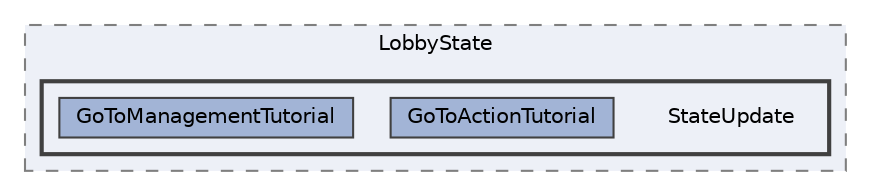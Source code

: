 digraph "201_Lobby_Common/Manager/LobbyState/StateUpdate"
{
 // LATEX_PDF_SIZE
  bgcolor="transparent";
  edge [fontname=Helvetica,fontsize=10,labelfontname=Helvetica,labelfontsize=10];
  node [fontname=Helvetica,fontsize=10,shape=box,height=0.2,width=0.4];
  compound=true
  subgraph clusterdir_41bb19d042ab0e220090b3db8cf5865f {
    graph [ bgcolor="#edf0f7", pencolor="grey50", label="LobbyState", fontname=Helvetica,fontsize=10 style="filled,dashed", URL="dir_41bb19d042ab0e220090b3db8cf5865f.html",tooltip=""]
  subgraph clusterdir_df26305ac52ff7e5b9705e26955ea68d {
    graph [ bgcolor="#edf0f7", pencolor="grey25", label="", fontname=Helvetica,fontsize=10 style="filled,bold", URL="dir_df26305ac52ff7e5b9705e26955ea68d.html",tooltip=""]
    dir_df26305ac52ff7e5b9705e26955ea68d [shape=plaintext, label="StateUpdate"];
  dir_9ae6f8cbd5f1140599492bba16d61172 [label="GoToActionTutorial", fillcolor="#a2b4d6", color="grey25", style="filled", URL="dir_9ae6f8cbd5f1140599492bba16d61172.html",tooltip=""];
  dir_2f87b3eb06281fe7dfc3849dfb1696a9 [label="GoToManagementTutorial", fillcolor="#a2b4d6", color="grey25", style="filled", URL="dir_2f87b3eb06281fe7dfc3849dfb1696a9.html",tooltip=""];
  }
  }
}
